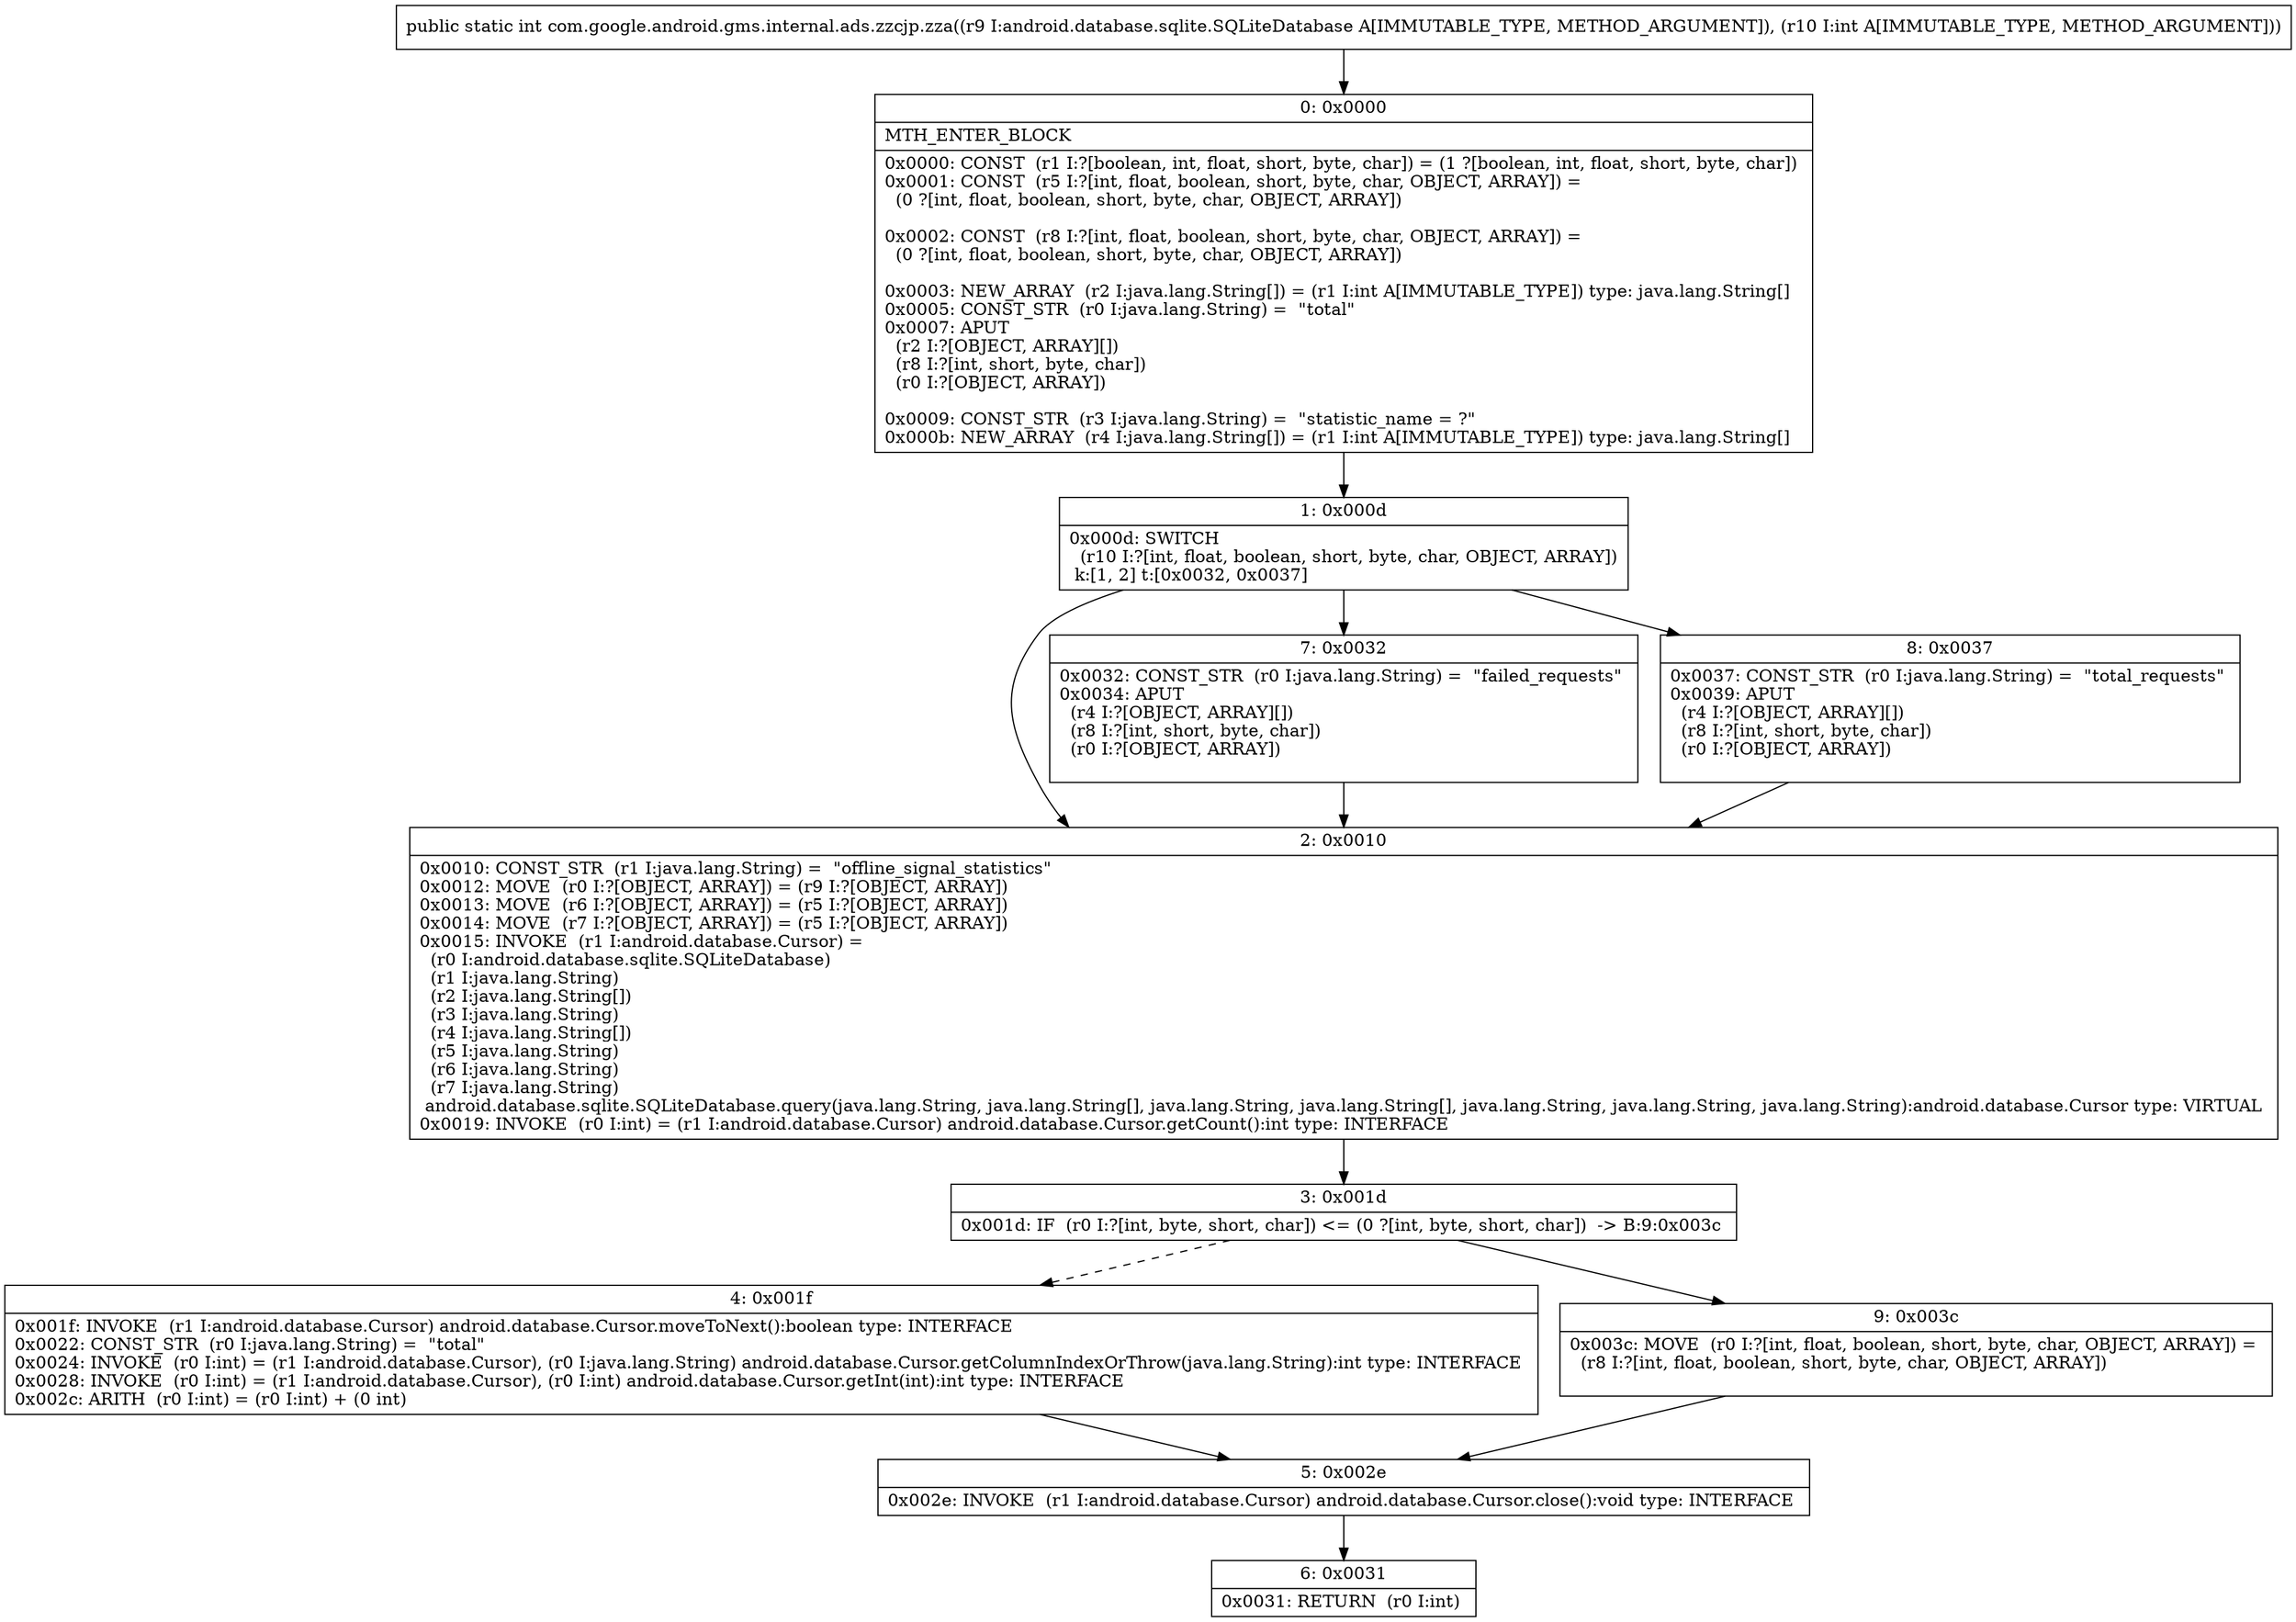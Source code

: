 digraph "CFG forcom.google.android.gms.internal.ads.zzcjp.zza(Landroid\/database\/sqlite\/SQLiteDatabase;I)I" {
Node_0 [shape=record,label="{0\:\ 0x0000|MTH_ENTER_BLOCK\l|0x0000: CONST  (r1 I:?[boolean, int, float, short, byte, char]) = (1 ?[boolean, int, float, short, byte, char]) \l0x0001: CONST  (r5 I:?[int, float, boolean, short, byte, char, OBJECT, ARRAY]) = \l  (0 ?[int, float, boolean, short, byte, char, OBJECT, ARRAY])\l \l0x0002: CONST  (r8 I:?[int, float, boolean, short, byte, char, OBJECT, ARRAY]) = \l  (0 ?[int, float, boolean, short, byte, char, OBJECT, ARRAY])\l \l0x0003: NEW_ARRAY  (r2 I:java.lang.String[]) = (r1 I:int A[IMMUTABLE_TYPE]) type: java.lang.String[] \l0x0005: CONST_STR  (r0 I:java.lang.String) =  \"total\" \l0x0007: APUT  \l  (r2 I:?[OBJECT, ARRAY][])\l  (r8 I:?[int, short, byte, char])\l  (r0 I:?[OBJECT, ARRAY])\l \l0x0009: CONST_STR  (r3 I:java.lang.String) =  \"statistic_name = ?\" \l0x000b: NEW_ARRAY  (r4 I:java.lang.String[]) = (r1 I:int A[IMMUTABLE_TYPE]) type: java.lang.String[] \l}"];
Node_1 [shape=record,label="{1\:\ 0x000d|0x000d: SWITCH  \l  (r10 I:?[int, float, boolean, short, byte, char, OBJECT, ARRAY])\l k:[1, 2] t:[0x0032, 0x0037] \l}"];
Node_2 [shape=record,label="{2\:\ 0x0010|0x0010: CONST_STR  (r1 I:java.lang.String) =  \"offline_signal_statistics\" \l0x0012: MOVE  (r0 I:?[OBJECT, ARRAY]) = (r9 I:?[OBJECT, ARRAY]) \l0x0013: MOVE  (r6 I:?[OBJECT, ARRAY]) = (r5 I:?[OBJECT, ARRAY]) \l0x0014: MOVE  (r7 I:?[OBJECT, ARRAY]) = (r5 I:?[OBJECT, ARRAY]) \l0x0015: INVOKE  (r1 I:android.database.Cursor) = \l  (r0 I:android.database.sqlite.SQLiteDatabase)\l  (r1 I:java.lang.String)\l  (r2 I:java.lang.String[])\l  (r3 I:java.lang.String)\l  (r4 I:java.lang.String[])\l  (r5 I:java.lang.String)\l  (r6 I:java.lang.String)\l  (r7 I:java.lang.String)\l android.database.sqlite.SQLiteDatabase.query(java.lang.String, java.lang.String[], java.lang.String, java.lang.String[], java.lang.String, java.lang.String, java.lang.String):android.database.Cursor type: VIRTUAL \l0x0019: INVOKE  (r0 I:int) = (r1 I:android.database.Cursor) android.database.Cursor.getCount():int type: INTERFACE \l}"];
Node_3 [shape=record,label="{3\:\ 0x001d|0x001d: IF  (r0 I:?[int, byte, short, char]) \<= (0 ?[int, byte, short, char])  \-\> B:9:0x003c \l}"];
Node_4 [shape=record,label="{4\:\ 0x001f|0x001f: INVOKE  (r1 I:android.database.Cursor) android.database.Cursor.moveToNext():boolean type: INTERFACE \l0x0022: CONST_STR  (r0 I:java.lang.String) =  \"total\" \l0x0024: INVOKE  (r0 I:int) = (r1 I:android.database.Cursor), (r0 I:java.lang.String) android.database.Cursor.getColumnIndexOrThrow(java.lang.String):int type: INTERFACE \l0x0028: INVOKE  (r0 I:int) = (r1 I:android.database.Cursor), (r0 I:int) android.database.Cursor.getInt(int):int type: INTERFACE \l0x002c: ARITH  (r0 I:int) = (r0 I:int) + (0 int) \l}"];
Node_5 [shape=record,label="{5\:\ 0x002e|0x002e: INVOKE  (r1 I:android.database.Cursor) android.database.Cursor.close():void type: INTERFACE \l}"];
Node_6 [shape=record,label="{6\:\ 0x0031|0x0031: RETURN  (r0 I:int) \l}"];
Node_7 [shape=record,label="{7\:\ 0x0032|0x0032: CONST_STR  (r0 I:java.lang.String) =  \"failed_requests\" \l0x0034: APUT  \l  (r4 I:?[OBJECT, ARRAY][])\l  (r8 I:?[int, short, byte, char])\l  (r0 I:?[OBJECT, ARRAY])\l \l}"];
Node_8 [shape=record,label="{8\:\ 0x0037|0x0037: CONST_STR  (r0 I:java.lang.String) =  \"total_requests\" \l0x0039: APUT  \l  (r4 I:?[OBJECT, ARRAY][])\l  (r8 I:?[int, short, byte, char])\l  (r0 I:?[OBJECT, ARRAY])\l \l}"];
Node_9 [shape=record,label="{9\:\ 0x003c|0x003c: MOVE  (r0 I:?[int, float, boolean, short, byte, char, OBJECT, ARRAY]) = \l  (r8 I:?[int, float, boolean, short, byte, char, OBJECT, ARRAY])\l \l}"];
MethodNode[shape=record,label="{public static int com.google.android.gms.internal.ads.zzcjp.zza((r9 I:android.database.sqlite.SQLiteDatabase A[IMMUTABLE_TYPE, METHOD_ARGUMENT]), (r10 I:int A[IMMUTABLE_TYPE, METHOD_ARGUMENT])) }"];
MethodNode -> Node_0;
Node_0 -> Node_1;
Node_1 -> Node_2;
Node_1 -> Node_7;
Node_1 -> Node_8;
Node_2 -> Node_3;
Node_3 -> Node_4[style=dashed];
Node_3 -> Node_9;
Node_4 -> Node_5;
Node_5 -> Node_6;
Node_7 -> Node_2;
Node_8 -> Node_2;
Node_9 -> Node_5;
}


